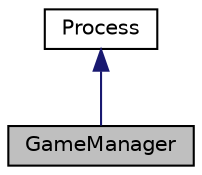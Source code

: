 digraph "GameManager"
{
 // LATEX_PDF_SIZE
  edge [fontname="Helvetica",fontsize="10",labelfontname="Helvetica",labelfontsize="10"];
  node [fontname="Helvetica",fontsize="10",shape=record];
  Node1 [label="GameManager",height=0.2,width=0.4,color="black", fillcolor="grey75", style="filled", fontcolor="black",tooltip="Manages the gameplay of up to two RetrisGame instances."];
  Node2 -> Node1 [dir="back",color="midnightblue",fontsize="10",style="solid",fontname="Helvetica"];
  Node2 [label="Process",height=0.2,width=0.4,color="black", fillcolor="white", style="filled",URL="$classProcess.html",tooltip="Application unit that can be run by the RetrisOS."];
}
